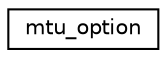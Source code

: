 digraph "Graphical Class Hierarchy"
{
 // LATEX_PDF_SIZE
  edge [fontname="Helvetica",fontsize="10",labelfontname="Helvetica",labelfontsize="10"];
  node [fontname="Helvetica",fontsize="10",shape=record];
  rankdir="LR";
  Node0 [label="mtu_option",height=0.2,width=0.4,color="black", fillcolor="white", style="filled",URL="$structmtu__option.html",tooltip=" "];
}
